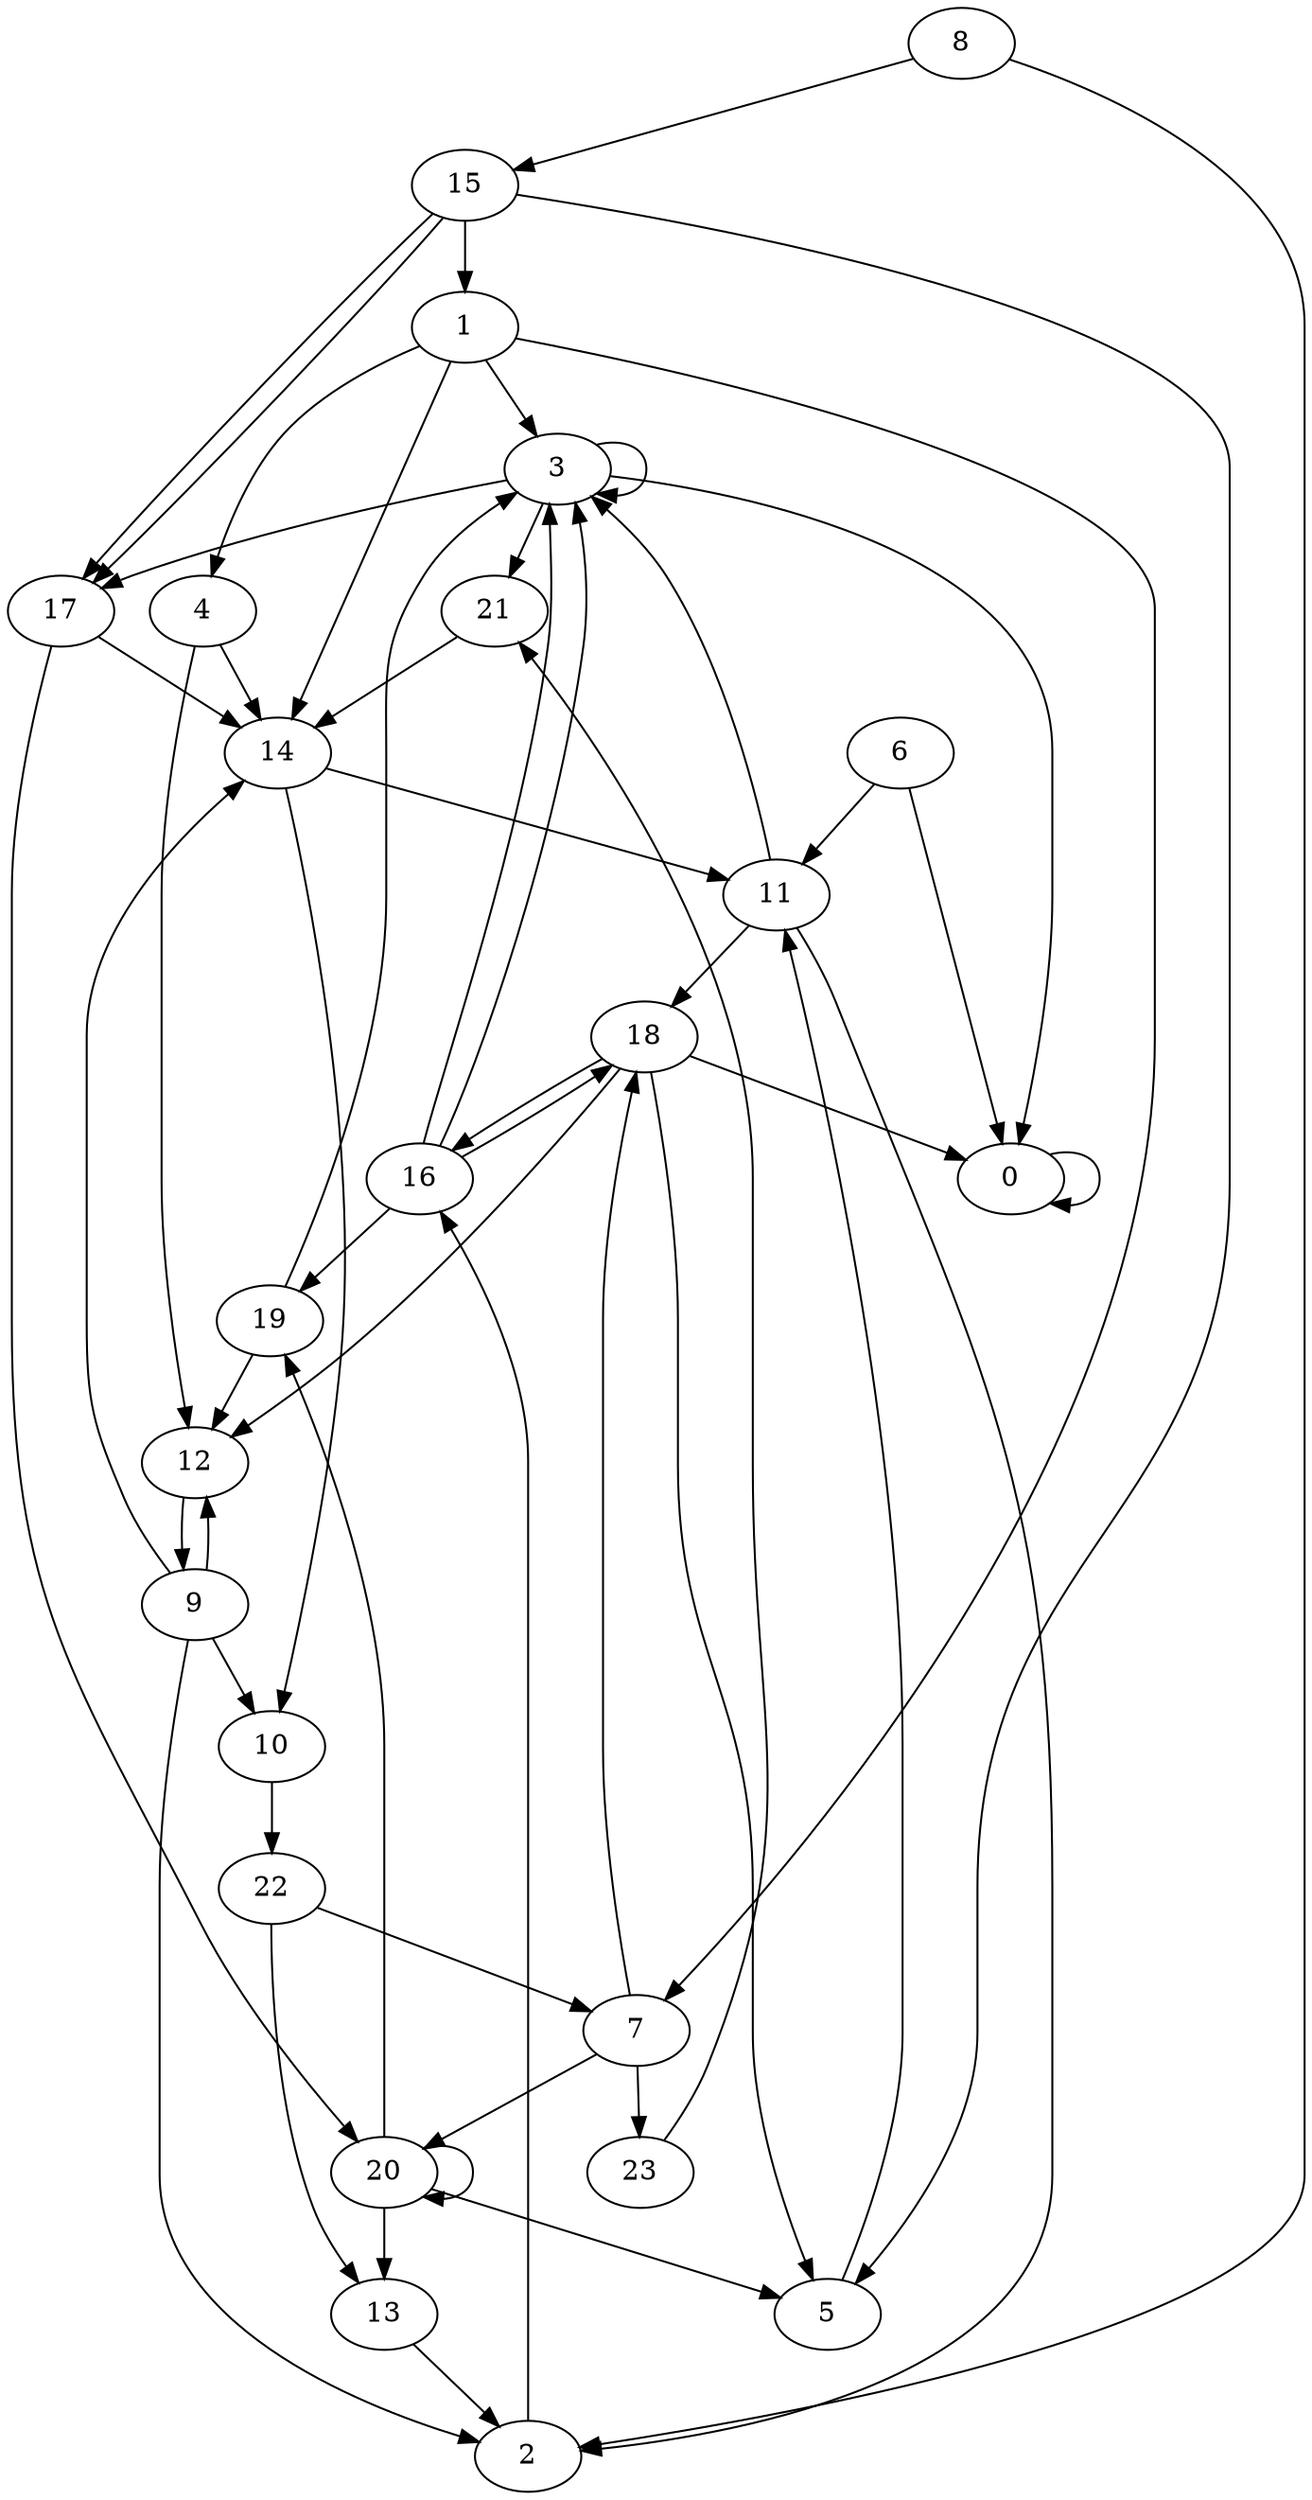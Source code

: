 digraph x {
	0 -> 0
	1 -> 7
	1 -> 14
	1 -> 3
	1 -> 4
	2 -> 16
	3 -> 0
	3 -> 21
	3 -> 17
	3 -> 3
	4 -> 14
	4 -> 12
	5 -> 11
	6 -> 0
	6 -> 11
	7 -> 23
	7 -> 18
	7 -> 20
	8 -> 15
	8 -> 2
	9 -> 2
	9 -> 12
	9 -> 14
	9 -> 10
	10 -> 22
	11 -> 2
	11 -> 18
	11 -> 3
	12 -> 9
	13 -> 2
	14 -> 11
	14 -> 10
	15 -> 1
	15 -> 17
	15 -> 17
	15 -> 5
	16 -> 3
	16 -> 3
	16 -> 18
	16 -> 19
	17 -> 14
	17 -> 20
	18 -> 0
	18 -> 5
	18 -> 16
	18 -> 12
	19 -> 3
	19 -> 12
	20 -> 19
	20 -> 5
	20 -> 20
	20 -> 13
	21 -> 14
	22 -> 13
	22 -> 7
	23 -> 21
}
